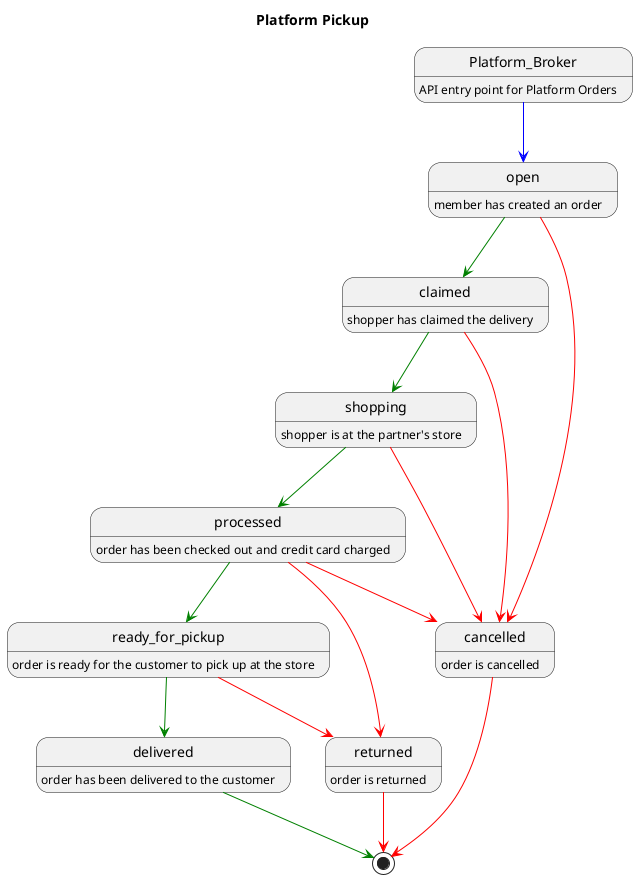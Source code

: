 @startuml Platform Pickup
title Platform Pickup
Platform_Broker -[#blue]-> open
Platform_Broker : API entry point for Platform Orders
open : member has created an order

open -[#green]-> claimed
claimed : shopper has claimed the delivery 

claimed -[#green]-> shopping
shopping : shopper is at the partner's store

shopping -[#green]-> processed
processed : order has been checked out and credit card charged

processed -[#green]-> ready_for_pickup
ready_for_pickup : order is ready for the customer to pick up at the store

ready_for_pickup -[#green]-> delivered
delivered : order has been delivered to the customer

processed -[#red]-> returned
ready_for_pickup -[#red]-> returned
returned : order is returned

open -[#red]-> cancelled
claimed -[#red]-> cancelled
shopping -[#red]-> cancelled
processed -[#red]-> cancelled
cancelled : order is cancelled

cancelled -[#red]-> [*]
returned -[#red]-> [*]
delivered -[#green]-> [*]
@enduml
